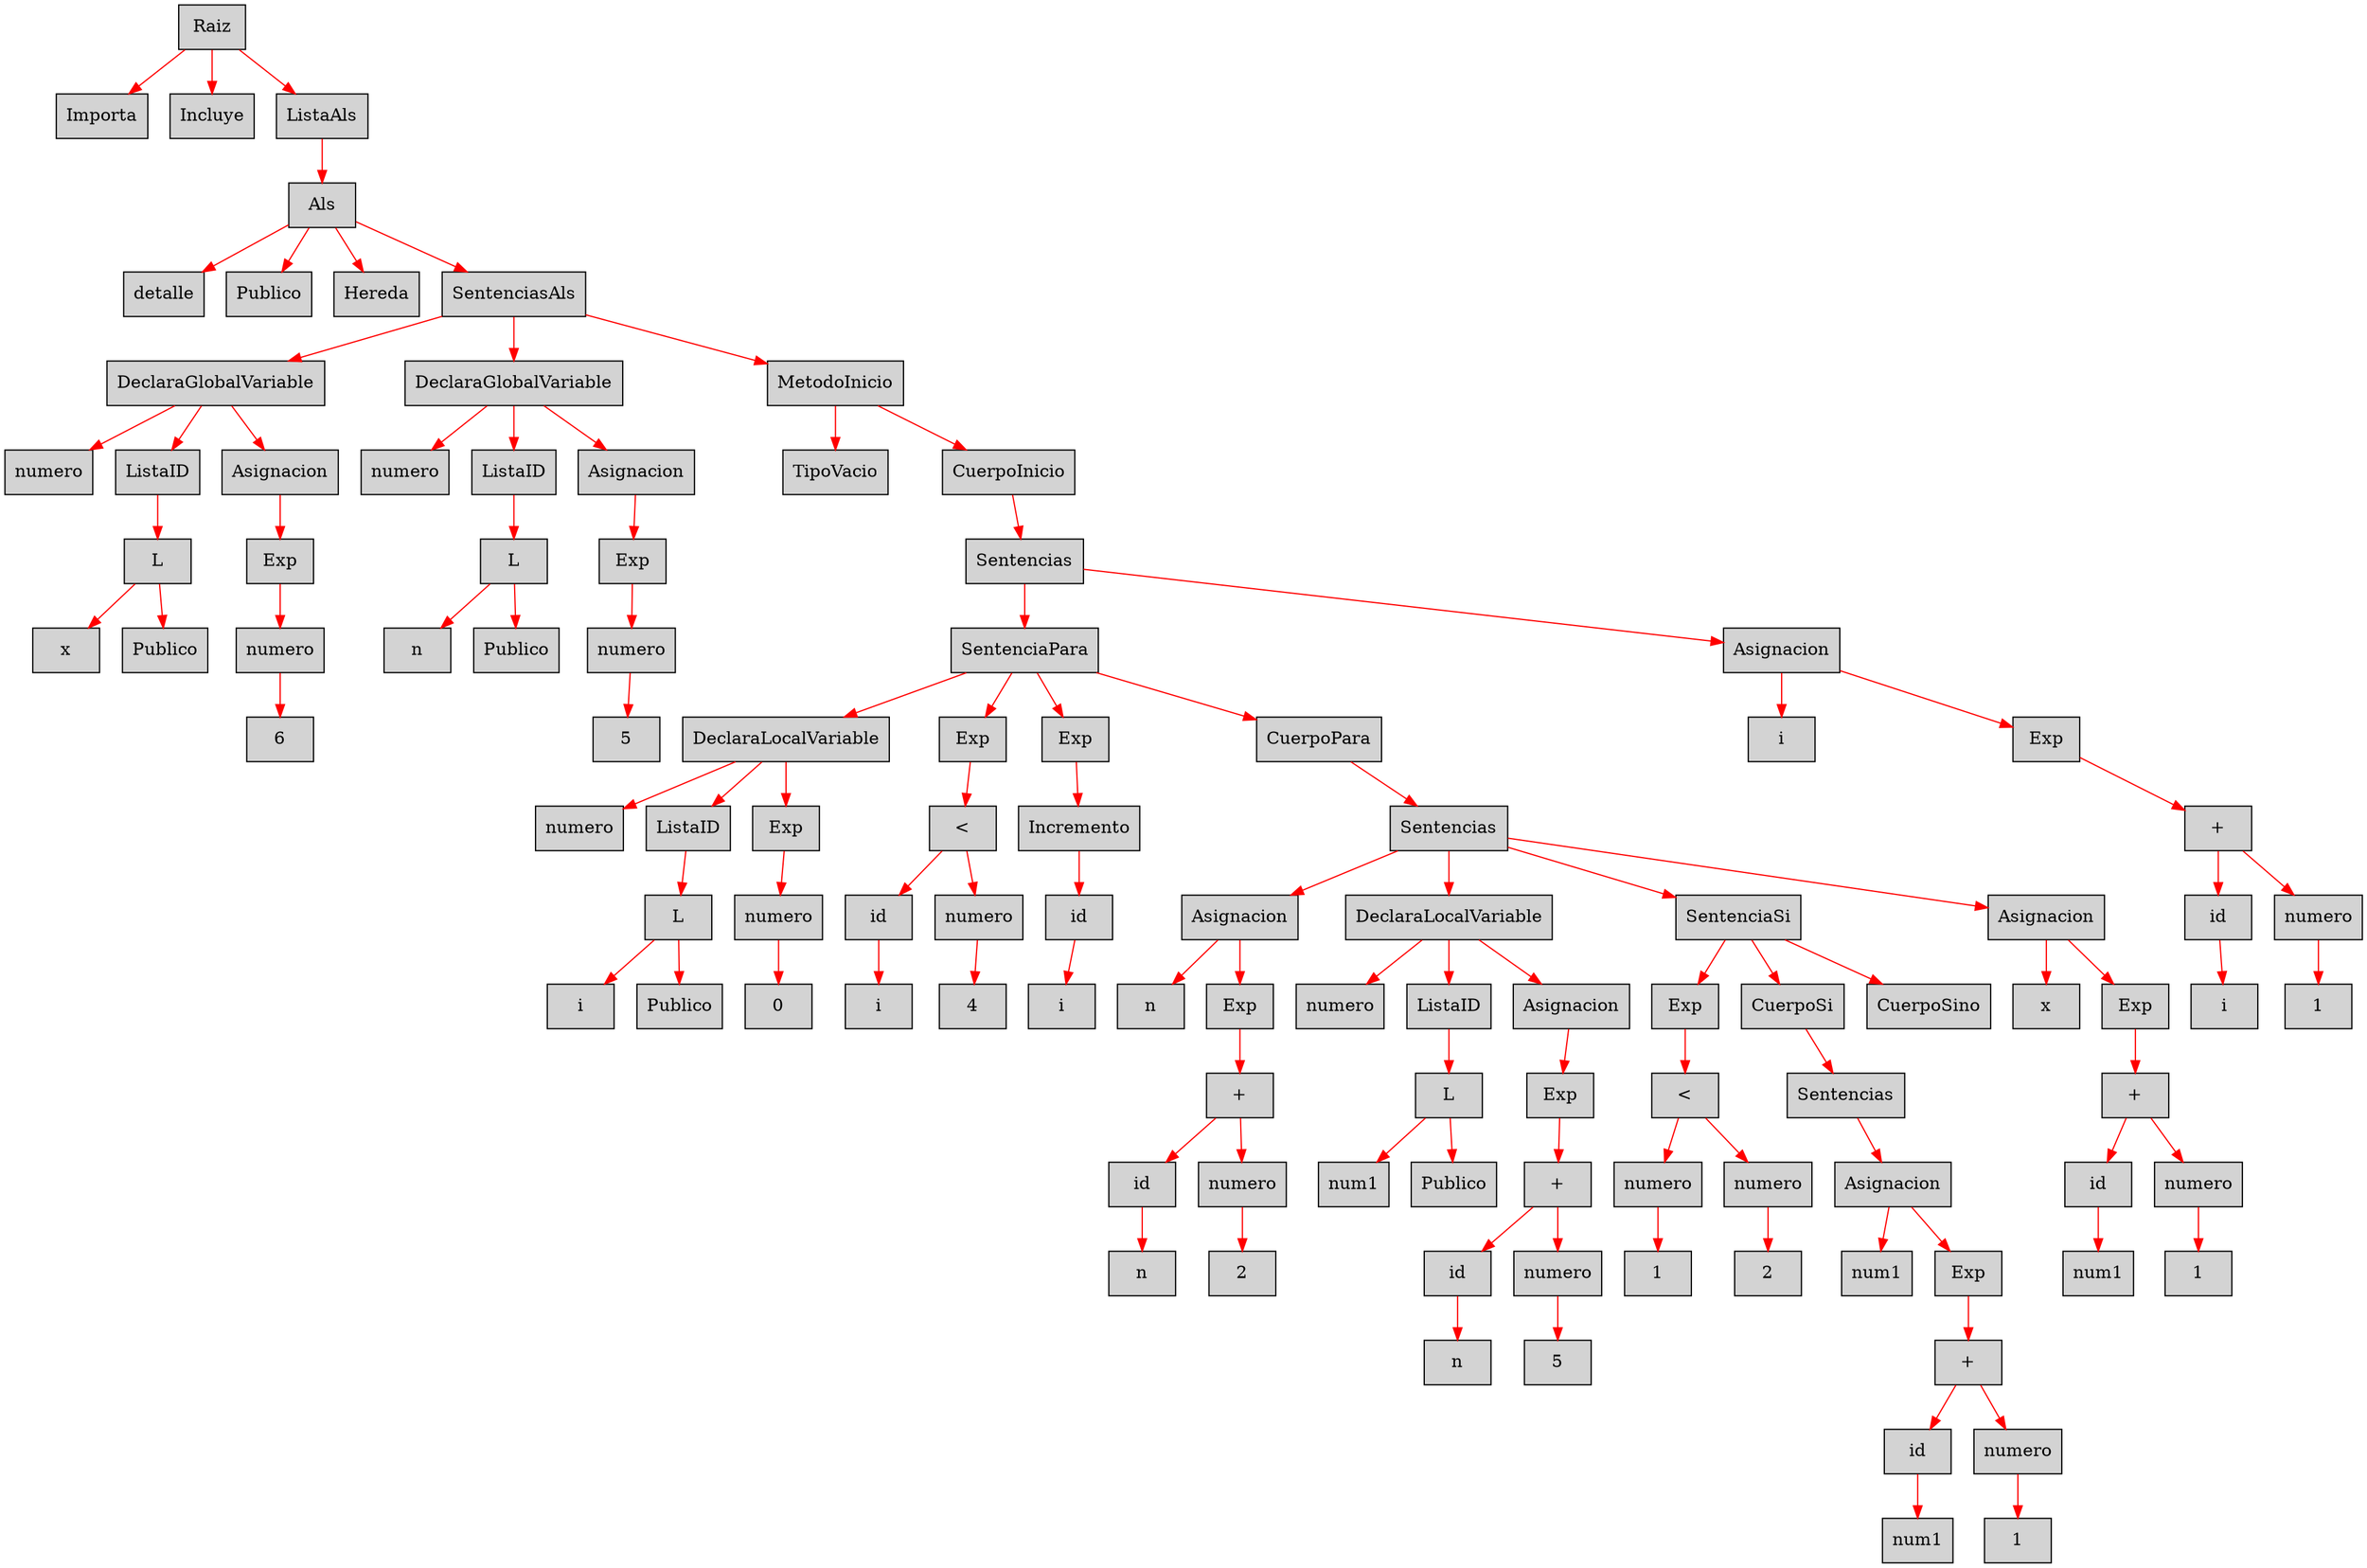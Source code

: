 digraph G {node[shape=box, style=filled]; edge[color=red]
node910054787[label="Raiz"];
 node910054787->node379646818;node379646818[label="Importa"];
 node910054787->node337922844;node337922844[label="Incluye"];
 node910054787->node628939084;node628939084[label="ListaAls"];
 node628939084->node1638535725;node1638535725[label="Als"];
 node1638535725->node1879103129;node1879103129[label="detalle"];
 node1638535725->node1179258670;node1179258670[label="Publico"];
 node1638535725->node96405522;node96405522[label="Hereda"];
 node1638535725->node875907570;node875907570[label="SentenciasAls"];
 node875907570->node1123546611;node1123546611[label="DeclaraGlobalVariable"];
 node1123546611->node1423090172;node1423090172[label="numero"];
 node1123546611->node701553900;node701553900[label="ListaID"];
 node701553900->node934574845;node934574845[label="L"];
 node934574845->node1251035541;node1251035541[label="x"];
 node934574845->node185457786;node185457786[label="Publico"];
 node1123546611->node613766731;node613766731[label="Asignacion"];
 node613766731->node811774902;node811774902[label="Exp"];
 node811774902->node1887406542;node1887406542[label="numero"];
 node1887406542->node368342455;node368342455[label="6"];
 node875907570->node467488332;node467488332[label="DeclaraGlobalVariable"];
 node467488332->node1040687490;node1040687490[label="numero"];
 node467488332->node842694261;node842694261[label="ListaID"];
 node842694261->node72744008;node72744008[label="L"];
 node72744008->node1972071840;node1972071840[label="n"];
 node72744008->node1979959586;node1979959586[label="Publico"];
 node467488332->node397137985;node397137985[label="Asignacion"];
 node397137985->node1010291008;node1010291008[label="Exp"];
 node1010291008->node310336779;node310336779[label="numero"];
 node310336779->node2052971711;node2052971711[label="5"];
 node875907570->node863861349;node863861349[label="MetodoInicio"];
 node863861349->node826409115;node826409115[label="TipoVacio"];
 node863861349->node1505596605;node1505596605[label="CuerpoInicio"];
 node1505596605->node1292960529;node1292960529[label="Sentencias"];
 node1292960529->node367523460;node367523460[label="SentenciaPara"];
 node367523460->node880831099;node880831099[label="DeclaraLocalVariable"];
 node880831099->node19728426;node19728426[label="numero"];
 node880831099->node1155635861;node1155635861[label="ListaID"];
 node1155635861->node1855461211;node1855461211[label="L"];
 node1855461211->node1501330241;node1501330241[label="i"];
 node1855461211->node821642268;node821642268[label="Publico"];
 node880831099->node2021938596;node2021938596[label="Exp"];
 node2021938596->node1443407648;node1443407648[label="numero"];
 node1443407648->node1813280979;node1813280979[label="0"];
 node367523460->node381098217;node381098217[label="Exp"];
 node381098217->node1279547118;node1279547118[label="<"];
 node1279547118->node1600571873;node1600571873[label="id"];
 node1600571873->node284946494;node284946494[label="i"];
 node1279547118->node1051054744;node1051054744[label="numero"];
 node1051054744->node1345847428;node1345847428[label="4"];
 node367523460->node964223651;node964223651[label="Exp"];
 node964223651->node1993187250;node1993187250[label="Incremento"];
 node1993187250->node1726784225;node1726784225[label="id"];
 node1726784225->node1983947416;node1983947416[label="i"];
 node367523460->node148060937;node148060937[label="CuerpoPara"];
 node148060937->node309925294;node309925294[label="Sentencias"];
 node309925294->node285296298;node285296298[label="Asignacion"];
 node285296298->node1646682736;node1646682736[label="n"];
 node285296298->node1933313614;node1933313614[label="Exp"];
 node1933313614->node691186146;node691186146[label="+"];
 node691186146->node849186424;node849186424[label="id"];
 node849186424->node1668894649;node1668894649[label="n"];
 node691186146->node1885617134;node1885617134[label="numero"];
 node1885617134->node1285943737;node1285943737[label="2"];
 node309925294->node303384603;node303384603[label="DeclaraLocalVariable"];
 node303384603->node1001970023;node1001970023[label="numero"];
 node303384603->node1783770805;node1783770805[label="ListaID"];
 node1783770805->node161034879;node161034879[label="L"];
 node161034879->node838133447;node838133447[label="num1"];
 node161034879->node1283089023;node1283089023[label="Publico"];
 node303384603->node933677763;node933677763[label="Asignacion"];
 node933677763->node2011962498;node2011962498[label="Exp"];
 node2011962498->node1631067750;node1631067750[label="+"];
 node1631067750->node2127491492;node2127491492[label="id"];
 node2127491492->node2143280236;node2143280236[label="n"];
 node1631067750->node1746978581;node1746978581[label="numero"];
 node1746978581->node1237987161;node1237987161[label="5"];
 node309925294->node1082176533;node1082176533[label="SentenciaSi"];
 node1082176533->node1105026261;node1105026261[label="Exp"];
 node1105026261->node799744916;node799744916[label="<"];
 node799744916->node922972639;node922972639[label="numero"];
 node922972639->node1919306550;node1919306550[label="1"];
 node799744916->node1509329499;node1509329499[label="numero"];
 node1509329499->node792175986;node792175986[label="2"];
 node1082176533->node60208322;node60208322[label="CuerpoSi"];
 node60208322->node1139368061;node1139368061[label="Sentencias"];
 node1139368061->node773885449;node773885449[label="Asignacion"];
 node773885449->node1009693322;node1009693322[label="num1"];
 node773885449->node170406249;node170406249[label="Exp"];
 node170406249->node38421209;node38421209[label="+"];
 node38421209->node682677343;node682677343[label="id"];
 node682677343->node1640208673;node1640208673[label="num1"];
 node38421209->node715869961;node715869961[label="numero"];
 node715869961->node2057800719;node2057800719[label="1"];
 node1082176533->node1419488552;node1419488552[label="CuerpoSino"];
 node309925294->node703343627;node703343627[label="Asignacion"];
 node703343627->node1506798904;node1506798904[label="x"];
 node703343627->node533648890;node533648890[label="Exp"];
 node533648890->node372627910;node372627910[label="+"];
 node372627910->node1584477055;node1584477055[label="id"];
 node1584477055->node2029106084;node2029106084[label="num1"];
 node372627910->node293197893;node293197893[label="numero"];
 node293197893->node700110917;node700110917[label="1"];
 node1292960529->node2122837190;node2122837190[label="Asignacion"];
 node2122837190->node186522657;node186522657[label="i"];
 node2122837190->node1425688311;node1425688311[label="Exp"];
 node1425688311->node738055389;node738055389[label="+"];
 node738055389->node1784544440;node1784544440[label="id"];
 node1784544440->node299436742;node299436742[label="i"];
 node738055389->node387066868;node387066868[label="numero"];
 node387066868->node1376542455;node1376542455[label="1"];

}
